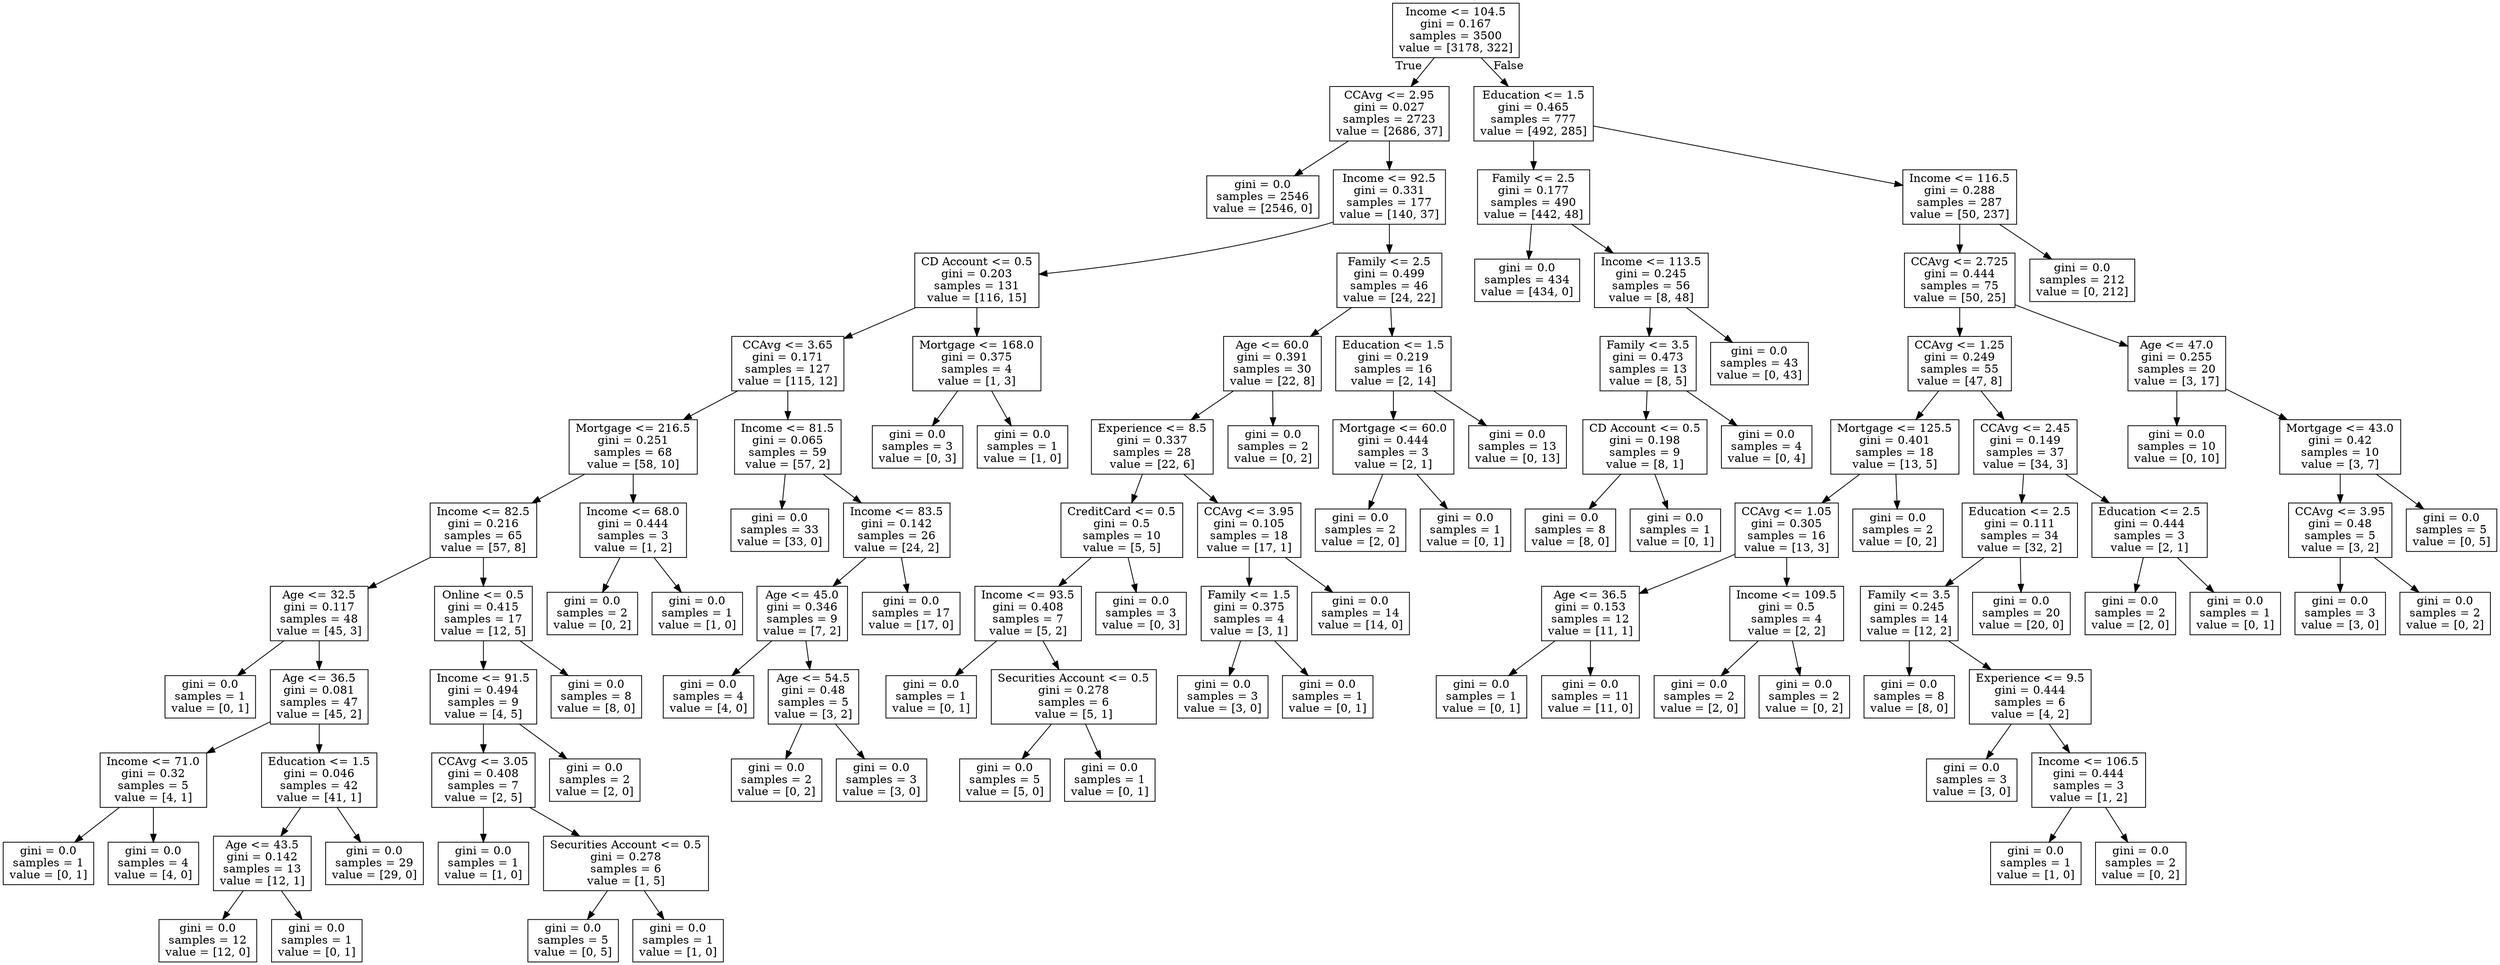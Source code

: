digraph Tree {
node [shape=box] ;
0 [label="Income <= 104.5\ngini = 0.167\nsamples = 3500\nvalue = [3178, 322]"] ;
1 [label="CCAvg <= 2.95\ngini = 0.027\nsamples = 2723\nvalue = [2686, 37]"] ;
0 -> 1 [labeldistance=2.5, labelangle=45, headlabel="True"] ;
2 [label="gini = 0.0\nsamples = 2546\nvalue = [2546, 0]"] ;
1 -> 2 ;
3 [label="Income <= 92.5\ngini = 0.331\nsamples = 177\nvalue = [140, 37]"] ;
1 -> 3 ;
4 [label="CD Account <= 0.5\ngini = 0.203\nsamples = 131\nvalue = [116, 15]"] ;
3 -> 4 ;
5 [label="CCAvg <= 3.65\ngini = 0.171\nsamples = 127\nvalue = [115, 12]"] ;
4 -> 5 ;
6 [label="Mortgage <= 216.5\ngini = 0.251\nsamples = 68\nvalue = [58, 10]"] ;
5 -> 6 ;
7 [label="Income <= 82.5\ngini = 0.216\nsamples = 65\nvalue = [57, 8]"] ;
6 -> 7 ;
8 [label="Age <= 32.5\ngini = 0.117\nsamples = 48\nvalue = [45, 3]"] ;
7 -> 8 ;
9 [label="gini = 0.0\nsamples = 1\nvalue = [0, 1]"] ;
8 -> 9 ;
10 [label="Age <= 36.5\ngini = 0.081\nsamples = 47\nvalue = [45, 2]"] ;
8 -> 10 ;
11 [label="Income <= 71.0\ngini = 0.32\nsamples = 5\nvalue = [4, 1]"] ;
10 -> 11 ;
12 [label="gini = 0.0\nsamples = 1\nvalue = [0, 1]"] ;
11 -> 12 ;
13 [label="gini = 0.0\nsamples = 4\nvalue = [4, 0]"] ;
11 -> 13 ;
14 [label="Education <= 1.5\ngini = 0.046\nsamples = 42\nvalue = [41, 1]"] ;
10 -> 14 ;
15 [label="Age <= 43.5\ngini = 0.142\nsamples = 13\nvalue = [12, 1]"] ;
14 -> 15 ;
16 [label="gini = 0.0\nsamples = 12\nvalue = [12, 0]"] ;
15 -> 16 ;
17 [label="gini = 0.0\nsamples = 1\nvalue = [0, 1]"] ;
15 -> 17 ;
18 [label="gini = 0.0\nsamples = 29\nvalue = [29, 0]"] ;
14 -> 18 ;
19 [label="Online <= 0.5\ngini = 0.415\nsamples = 17\nvalue = [12, 5]"] ;
7 -> 19 ;
20 [label="Income <= 91.5\ngini = 0.494\nsamples = 9\nvalue = [4, 5]"] ;
19 -> 20 ;
21 [label="CCAvg <= 3.05\ngini = 0.408\nsamples = 7\nvalue = [2, 5]"] ;
20 -> 21 ;
22 [label="gini = 0.0\nsamples = 1\nvalue = [1, 0]"] ;
21 -> 22 ;
23 [label="Securities Account <= 0.5\ngini = 0.278\nsamples = 6\nvalue = [1, 5]"] ;
21 -> 23 ;
24 [label="gini = 0.0\nsamples = 5\nvalue = [0, 5]"] ;
23 -> 24 ;
25 [label="gini = 0.0\nsamples = 1\nvalue = [1, 0]"] ;
23 -> 25 ;
26 [label="gini = 0.0\nsamples = 2\nvalue = [2, 0]"] ;
20 -> 26 ;
27 [label="gini = 0.0\nsamples = 8\nvalue = [8, 0]"] ;
19 -> 27 ;
28 [label="Income <= 68.0\ngini = 0.444\nsamples = 3\nvalue = [1, 2]"] ;
6 -> 28 ;
29 [label="gini = 0.0\nsamples = 2\nvalue = [0, 2]"] ;
28 -> 29 ;
30 [label="gini = 0.0\nsamples = 1\nvalue = [1, 0]"] ;
28 -> 30 ;
31 [label="Income <= 81.5\ngini = 0.065\nsamples = 59\nvalue = [57, 2]"] ;
5 -> 31 ;
32 [label="gini = 0.0\nsamples = 33\nvalue = [33, 0]"] ;
31 -> 32 ;
33 [label="Income <= 83.5\ngini = 0.142\nsamples = 26\nvalue = [24, 2]"] ;
31 -> 33 ;
34 [label="Age <= 45.0\ngini = 0.346\nsamples = 9\nvalue = [7, 2]"] ;
33 -> 34 ;
35 [label="gini = 0.0\nsamples = 4\nvalue = [4, 0]"] ;
34 -> 35 ;
36 [label="Age <= 54.5\ngini = 0.48\nsamples = 5\nvalue = [3, 2]"] ;
34 -> 36 ;
37 [label="gini = 0.0\nsamples = 2\nvalue = [0, 2]"] ;
36 -> 37 ;
38 [label="gini = 0.0\nsamples = 3\nvalue = [3, 0]"] ;
36 -> 38 ;
39 [label="gini = 0.0\nsamples = 17\nvalue = [17, 0]"] ;
33 -> 39 ;
40 [label="Mortgage <= 168.0\ngini = 0.375\nsamples = 4\nvalue = [1, 3]"] ;
4 -> 40 ;
41 [label="gini = 0.0\nsamples = 3\nvalue = [0, 3]"] ;
40 -> 41 ;
42 [label="gini = 0.0\nsamples = 1\nvalue = [1, 0]"] ;
40 -> 42 ;
43 [label="Family <= 2.5\ngini = 0.499\nsamples = 46\nvalue = [24, 22]"] ;
3 -> 43 ;
44 [label="Age <= 60.0\ngini = 0.391\nsamples = 30\nvalue = [22, 8]"] ;
43 -> 44 ;
45 [label="Experience <= 8.5\ngini = 0.337\nsamples = 28\nvalue = [22, 6]"] ;
44 -> 45 ;
46 [label="CreditCard <= 0.5\ngini = 0.5\nsamples = 10\nvalue = [5, 5]"] ;
45 -> 46 ;
47 [label="Income <= 93.5\ngini = 0.408\nsamples = 7\nvalue = [5, 2]"] ;
46 -> 47 ;
48 [label="gini = 0.0\nsamples = 1\nvalue = [0, 1]"] ;
47 -> 48 ;
49 [label="Securities Account <= 0.5\ngini = 0.278\nsamples = 6\nvalue = [5, 1]"] ;
47 -> 49 ;
50 [label="gini = 0.0\nsamples = 5\nvalue = [5, 0]"] ;
49 -> 50 ;
51 [label="gini = 0.0\nsamples = 1\nvalue = [0, 1]"] ;
49 -> 51 ;
52 [label="gini = 0.0\nsamples = 3\nvalue = [0, 3]"] ;
46 -> 52 ;
53 [label="CCAvg <= 3.95\ngini = 0.105\nsamples = 18\nvalue = [17, 1]"] ;
45 -> 53 ;
54 [label="Family <= 1.5\ngini = 0.375\nsamples = 4\nvalue = [3, 1]"] ;
53 -> 54 ;
55 [label="gini = 0.0\nsamples = 3\nvalue = [3, 0]"] ;
54 -> 55 ;
56 [label="gini = 0.0\nsamples = 1\nvalue = [0, 1]"] ;
54 -> 56 ;
57 [label="gini = 0.0\nsamples = 14\nvalue = [14, 0]"] ;
53 -> 57 ;
58 [label="gini = 0.0\nsamples = 2\nvalue = [0, 2]"] ;
44 -> 58 ;
59 [label="Education <= 1.5\ngini = 0.219\nsamples = 16\nvalue = [2, 14]"] ;
43 -> 59 ;
60 [label="Mortgage <= 60.0\ngini = 0.444\nsamples = 3\nvalue = [2, 1]"] ;
59 -> 60 ;
61 [label="gini = 0.0\nsamples = 2\nvalue = [2, 0]"] ;
60 -> 61 ;
62 [label="gini = 0.0\nsamples = 1\nvalue = [0, 1]"] ;
60 -> 62 ;
63 [label="gini = 0.0\nsamples = 13\nvalue = [0, 13]"] ;
59 -> 63 ;
64 [label="Education <= 1.5\ngini = 0.465\nsamples = 777\nvalue = [492, 285]"] ;
0 -> 64 [labeldistance=2.5, labelangle=-45, headlabel="False"] ;
65 [label="Family <= 2.5\ngini = 0.177\nsamples = 490\nvalue = [442, 48]"] ;
64 -> 65 ;
66 [label="gini = 0.0\nsamples = 434\nvalue = [434, 0]"] ;
65 -> 66 ;
67 [label="Income <= 113.5\ngini = 0.245\nsamples = 56\nvalue = [8, 48]"] ;
65 -> 67 ;
68 [label="Family <= 3.5\ngini = 0.473\nsamples = 13\nvalue = [8, 5]"] ;
67 -> 68 ;
69 [label="CD Account <= 0.5\ngini = 0.198\nsamples = 9\nvalue = [8, 1]"] ;
68 -> 69 ;
70 [label="gini = 0.0\nsamples = 8\nvalue = [8, 0]"] ;
69 -> 70 ;
71 [label="gini = 0.0\nsamples = 1\nvalue = [0, 1]"] ;
69 -> 71 ;
72 [label="gini = 0.0\nsamples = 4\nvalue = [0, 4]"] ;
68 -> 72 ;
73 [label="gini = 0.0\nsamples = 43\nvalue = [0, 43]"] ;
67 -> 73 ;
74 [label="Income <= 116.5\ngini = 0.288\nsamples = 287\nvalue = [50, 237]"] ;
64 -> 74 ;
75 [label="CCAvg <= 2.725\ngini = 0.444\nsamples = 75\nvalue = [50, 25]"] ;
74 -> 75 ;
76 [label="CCAvg <= 1.25\ngini = 0.249\nsamples = 55\nvalue = [47, 8]"] ;
75 -> 76 ;
77 [label="Mortgage <= 125.5\ngini = 0.401\nsamples = 18\nvalue = [13, 5]"] ;
76 -> 77 ;
78 [label="CCAvg <= 1.05\ngini = 0.305\nsamples = 16\nvalue = [13, 3]"] ;
77 -> 78 ;
79 [label="Age <= 36.5\ngini = 0.153\nsamples = 12\nvalue = [11, 1]"] ;
78 -> 79 ;
80 [label="gini = 0.0\nsamples = 1\nvalue = [0, 1]"] ;
79 -> 80 ;
81 [label="gini = 0.0\nsamples = 11\nvalue = [11, 0]"] ;
79 -> 81 ;
82 [label="Income <= 109.5\ngini = 0.5\nsamples = 4\nvalue = [2, 2]"] ;
78 -> 82 ;
83 [label="gini = 0.0\nsamples = 2\nvalue = [2, 0]"] ;
82 -> 83 ;
84 [label="gini = 0.0\nsamples = 2\nvalue = [0, 2]"] ;
82 -> 84 ;
85 [label="gini = 0.0\nsamples = 2\nvalue = [0, 2]"] ;
77 -> 85 ;
86 [label="CCAvg <= 2.45\ngini = 0.149\nsamples = 37\nvalue = [34, 3]"] ;
76 -> 86 ;
87 [label="Education <= 2.5\ngini = 0.111\nsamples = 34\nvalue = [32, 2]"] ;
86 -> 87 ;
88 [label="Family <= 3.5\ngini = 0.245\nsamples = 14\nvalue = [12, 2]"] ;
87 -> 88 ;
89 [label="gini = 0.0\nsamples = 8\nvalue = [8, 0]"] ;
88 -> 89 ;
90 [label="Experience <= 9.5\ngini = 0.444\nsamples = 6\nvalue = [4, 2]"] ;
88 -> 90 ;
91 [label="gini = 0.0\nsamples = 3\nvalue = [3, 0]"] ;
90 -> 91 ;
92 [label="Income <= 106.5\ngini = 0.444\nsamples = 3\nvalue = [1, 2]"] ;
90 -> 92 ;
93 [label="gini = 0.0\nsamples = 1\nvalue = [1, 0]"] ;
92 -> 93 ;
94 [label="gini = 0.0\nsamples = 2\nvalue = [0, 2]"] ;
92 -> 94 ;
95 [label="gini = 0.0\nsamples = 20\nvalue = [20, 0]"] ;
87 -> 95 ;
96 [label="Education <= 2.5\ngini = 0.444\nsamples = 3\nvalue = [2, 1]"] ;
86 -> 96 ;
97 [label="gini = 0.0\nsamples = 2\nvalue = [2, 0]"] ;
96 -> 97 ;
98 [label="gini = 0.0\nsamples = 1\nvalue = [0, 1]"] ;
96 -> 98 ;
99 [label="Age <= 47.0\ngini = 0.255\nsamples = 20\nvalue = [3, 17]"] ;
75 -> 99 ;
100 [label="gini = 0.0\nsamples = 10\nvalue = [0, 10]"] ;
99 -> 100 ;
101 [label="Mortgage <= 43.0\ngini = 0.42\nsamples = 10\nvalue = [3, 7]"] ;
99 -> 101 ;
102 [label="CCAvg <= 3.95\ngini = 0.48\nsamples = 5\nvalue = [3, 2]"] ;
101 -> 102 ;
103 [label="gini = 0.0\nsamples = 3\nvalue = [3, 0]"] ;
102 -> 103 ;
104 [label="gini = 0.0\nsamples = 2\nvalue = [0, 2]"] ;
102 -> 104 ;
105 [label="gini = 0.0\nsamples = 5\nvalue = [0, 5]"] ;
101 -> 105 ;
106 [label="gini = 0.0\nsamples = 212\nvalue = [0, 212]"] ;
74 -> 106 ;
}